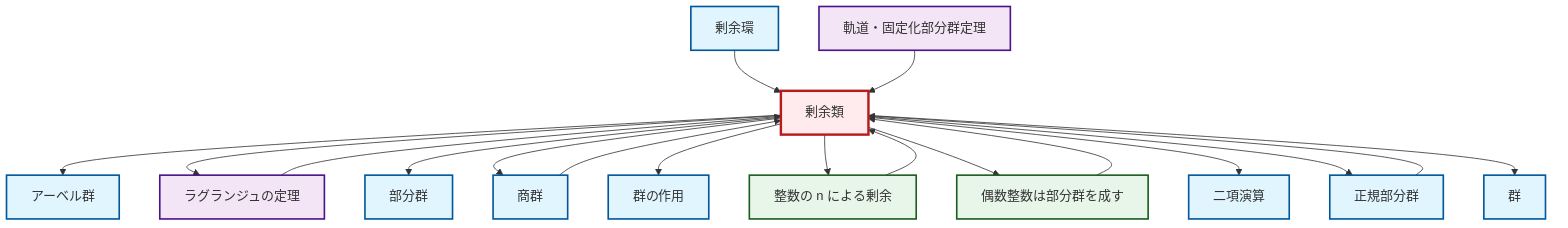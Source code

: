 graph TD
    classDef definition fill:#e1f5fe,stroke:#01579b,stroke-width:2px
    classDef theorem fill:#f3e5f5,stroke:#4a148c,stroke-width:2px
    classDef axiom fill:#fff3e0,stroke:#e65100,stroke-width:2px
    classDef example fill:#e8f5e9,stroke:#1b5e20,stroke-width:2px
    classDef current fill:#ffebee,stroke:#b71c1c,stroke-width:3px
    thm-orbit-stabilizer["軌道・固定化部分群定理"]:::theorem
    ex-quotient-integers-mod-n["整数の n による剰余"]:::example
    def-quotient-ring["剰余環"]:::definition
    def-group["群"]:::definition
    def-quotient-group["商群"]:::definition
    def-binary-operation["二項演算"]:::definition
    ex-even-integers-subgroup["偶数整数は部分群を成す"]:::example
    def-abelian-group["アーベル群"]:::definition
    def-group-action["群の作用"]:::definition
    thm-lagrange["ラグランジュの定理"]:::theorem
    def-subgroup["部分群"]:::definition
    def-normal-subgroup["正規部分群"]:::definition
    def-coset["剰余類"]:::definition
    def-quotient-group --> def-coset
    def-normal-subgroup --> def-coset
    def-coset --> def-abelian-group
    def-quotient-ring --> def-coset
    thm-orbit-stabilizer --> def-coset
    def-coset --> thm-lagrange
    def-coset --> def-subgroup
    def-coset --> def-quotient-group
    def-coset --> def-group-action
    def-coset --> ex-quotient-integers-mod-n
    ex-quotient-integers-mod-n --> def-coset
    def-coset --> ex-even-integers-subgroup
    thm-lagrange --> def-coset
    def-coset --> def-binary-operation
    def-coset --> def-normal-subgroup
    ex-even-integers-subgroup --> def-coset
    def-coset --> def-group
    class def-coset current